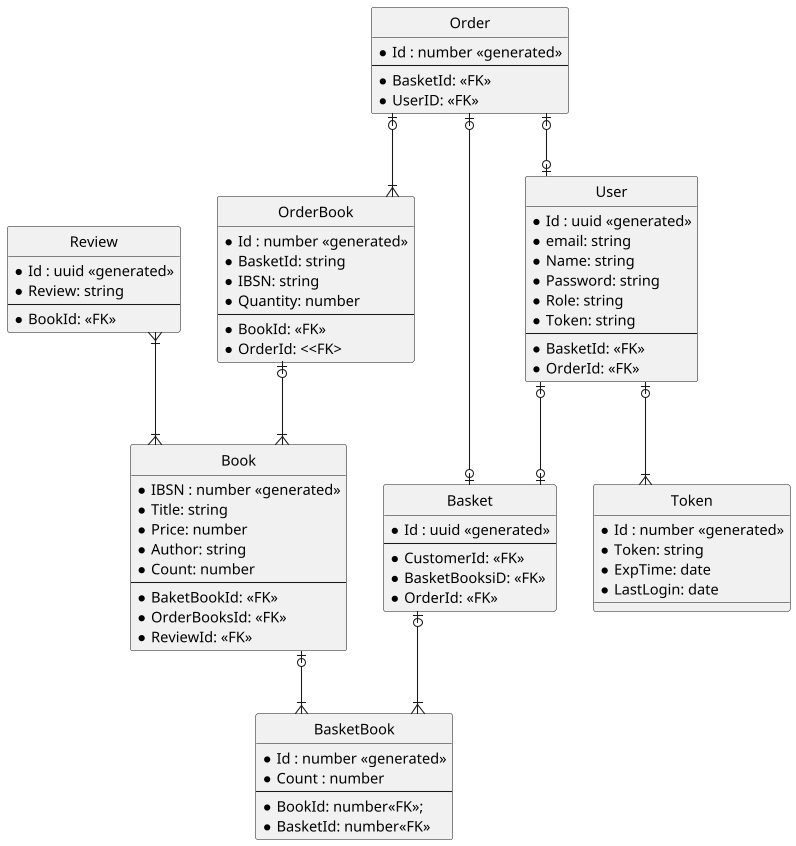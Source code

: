 @startuml db
skinparam dpi 100
hide circle
skinparam linetype ortho
skinparam shadowing false

entity "User" as usr {
  *Id : uuid <<generated>>
  *email: string
  *Name: string
  *Password: string
  *Role: string
  *Token: string
  --
  *BasketId: <<FK>>
  *OrderId: <<FK>>
}

entity "Basket" as basket {
  *Id : uuid <<generated>>
  --
  *CustomerId: <<FK>>
  *BasketBooksiD: <<FK>>
  *OrderId: <<FK>>
}

entity "BasketBook" as bb {
  *Id : number <<generated>>
  *Count : number
  --
  *BookId: number<<FK>>;
  *BasketId: number<<FK>>
}

entity "Book" as book {
  *IBSN : number <<generated>>
  *Title: string
  *Price: number
  *Author: string
  *Count: number
  --
  *BaketBookId: <<FK>>
  *OrderBooksId: <<FK>>
  *ReviewId: <<FK>>
}

entity "Review" as rev {
  *Id : uuid <<generated>>
  *Review: string
  --
  *BookId: <<FK>>
}

entity "Order" as order {
  *Id : number <<generated>>
  --
  *BasketId: <<FK>>
  *UserID: <<FK>>
}

entity "OrderBook" as orderB {
  *Id : number <<generated>>
  *BasketId: string
  *IBSN: string
  *Quantity: number
  --
  *BookId: <<FK>>
  *OrderId: <<FK>
}

entity "Token" as token {
  *Id : number <<generated>>
  *Token: string
  *ExpTime: date
  *LastLogin: date
}


' Zero or One	|o--
' Exactly One	||--
' Zero or Many	}o--
' One or Many	}|--

usr |o--o| basket
basket |o--|{ bb
book |o--|{ bb

rev }|--|{ book

order |o--|{ orderB
order |o--o| basket
order |o--o| usr

orderB |o--|{ book

usr |o--|{ token




@enduml